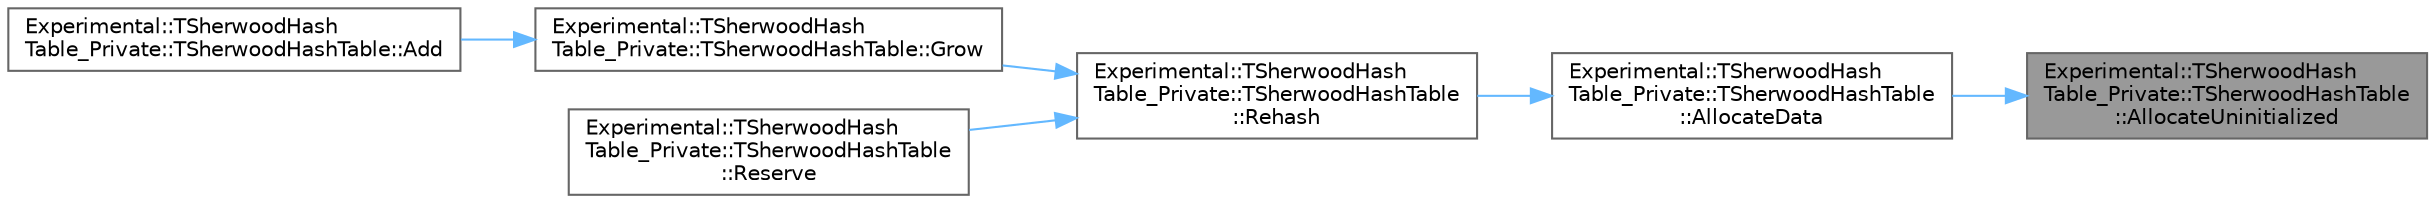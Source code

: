 digraph "Experimental::TSherwoodHashTable_Private::TSherwoodHashTable::AllocateUninitialized"
{
 // INTERACTIVE_SVG=YES
 // LATEX_PDF_SIZE
  bgcolor="transparent";
  edge [fontname=Helvetica,fontsize=10,labelfontname=Helvetica,labelfontsize=10];
  node [fontname=Helvetica,fontsize=10,shape=box,height=0.2,width=0.4];
  rankdir="RL";
  Node1 [id="Node000001",label="Experimental::TSherwoodHash\lTable_Private::TSherwoodHashTable\l::AllocateUninitialized",height=0.2,width=0.4,color="gray40", fillcolor="grey60", style="filled", fontcolor="black",tooltip=" "];
  Node1 -> Node2 [id="edge1_Node000001_Node000002",dir="back",color="steelblue1",style="solid",tooltip=" "];
  Node2 [id="Node000002",label="Experimental::TSherwoodHash\lTable_Private::TSherwoodHashTable\l::AllocateData",height=0.2,width=0.4,color="grey40", fillcolor="white", style="filled",URL="$dd/d04/structExperimental_1_1TSherwoodHashTable__Private_1_1TSherwoodHashTable.html#a7f08078b680ece3a42f55b684de01e10",tooltip=" "];
  Node2 -> Node3 [id="edge2_Node000002_Node000003",dir="back",color="steelblue1",style="solid",tooltip=" "];
  Node3 [id="Node000003",label="Experimental::TSherwoodHash\lTable_Private::TSherwoodHashTable\l::Rehash",height=0.2,width=0.4,color="grey40", fillcolor="white", style="filled",URL="$dd/d04/structExperimental_1_1TSherwoodHashTable__Private_1_1TSherwoodHashTable.html#ab7ac93b4bb0ca5aa43939e1904ef7b2b",tooltip=" "];
  Node3 -> Node4 [id="edge3_Node000003_Node000004",dir="back",color="steelblue1",style="solid",tooltip=" "];
  Node4 [id="Node000004",label="Experimental::TSherwoodHash\lTable_Private::TSherwoodHashTable::Grow",height=0.2,width=0.4,color="grey40", fillcolor="white", style="filled",URL="$dd/d04/structExperimental_1_1TSherwoodHashTable__Private_1_1TSherwoodHashTable.html#a0d4586aefadc5578e63d36b7aa017fa6",tooltip=" "];
  Node4 -> Node5 [id="edge4_Node000004_Node000005",dir="back",color="steelblue1",style="solid",tooltip=" "];
  Node5 [id="Node000005",label="Experimental::TSherwoodHash\lTable_Private::TSherwoodHashTable::Add",height=0.2,width=0.4,color="grey40", fillcolor="white", style="filled",URL="$dd/d04/structExperimental_1_1TSherwoodHashTable__Private_1_1TSherwoodHashTable.html#ae790efd571d469c3dfef284bb37c0bd8",tooltip=" "];
  Node3 -> Node6 [id="edge5_Node000003_Node000006",dir="back",color="steelblue1",style="solid",tooltip=" "];
  Node6 [id="Node000006",label="Experimental::TSherwoodHash\lTable_Private::TSherwoodHashTable\l::Reserve",height=0.2,width=0.4,color="grey40", fillcolor="white", style="filled",URL="$dd/d04/structExperimental_1_1TSherwoodHashTable__Private_1_1TSherwoodHashTable.html#a0df24f9afcbc9eec61f0ae01b9c66cfd",tooltip=" "];
}
